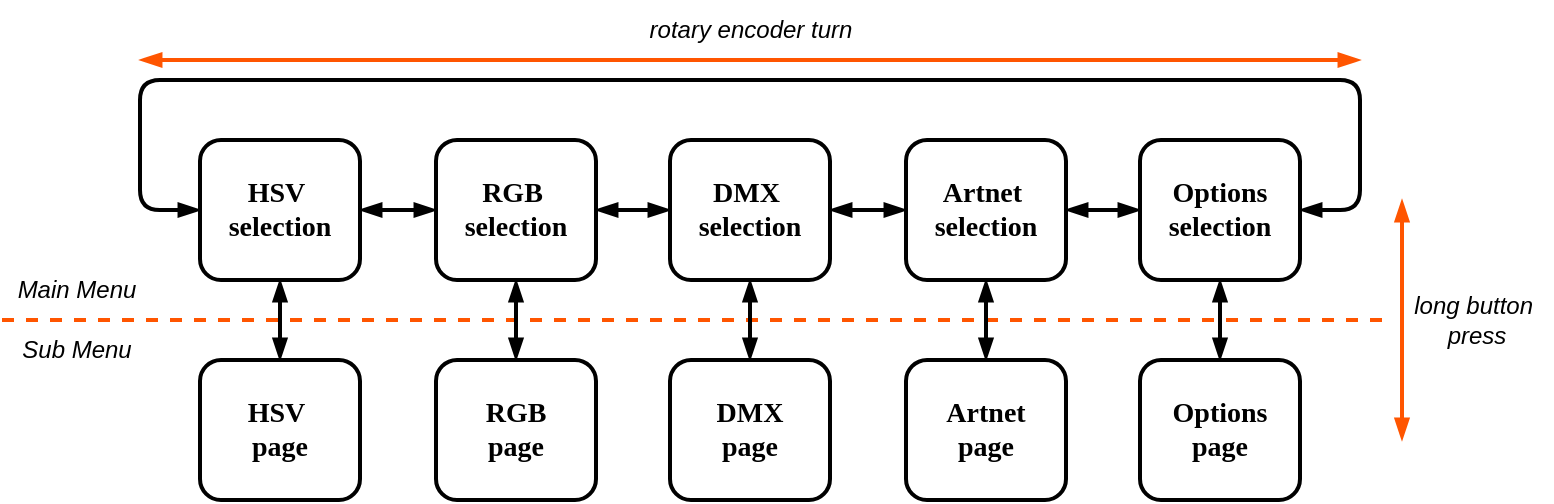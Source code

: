 <mxfile version="26.2.1">
  <diagram id="qcBDv-2WnwcXJgkHyWYu" name="Page-1">
    <mxGraphModel dx="1426" dy="761" grid="1" gridSize="5" guides="1" tooltips="1" connect="1" arrows="1" fold="1" page="1" pageScale="1" pageWidth="827" pageHeight="1169" math="0" shadow="0">
      <root>
        <mxCell id="0" />
        <mxCell id="1" parent="0" />
        <mxCell id="YVrfe4DyrxrAW1pIWyqc-10" style="edgeStyle=orthogonalEdgeStyle;rounded=0;orthogonalLoop=1;jettySize=auto;html=1;exitX=1;exitY=0.5;exitDx=0;exitDy=0;entryX=0;entryY=0.5;entryDx=0;entryDy=0;startArrow=blockThin;startFill=1;endArrow=blockThin;endFill=1;strokeWidth=2;" edge="1" parent="1" source="YVrfe4DyrxrAW1pIWyqc-1" target="YVrfe4DyrxrAW1pIWyqc-6">
          <mxGeometry relative="1" as="geometry" />
        </mxCell>
        <mxCell id="YVrfe4DyrxrAW1pIWyqc-1" value="DMX&amp;nbsp;&lt;div&gt;selection&lt;/div&gt;" style="rounded=1;whiteSpace=wrap;html=1;strokeWidth=2;fontFamily=Times New Roman;fontSize=14;fontStyle=1" vertex="1" parent="1">
          <mxGeometry x="374" y="90" width="80" height="70" as="geometry" />
        </mxCell>
        <mxCell id="YVrfe4DyrxrAW1pIWyqc-2" style="edgeStyle=orthogonalEdgeStyle;rounded=1;orthogonalLoop=1;jettySize=auto;html=1;curved=0;strokeWidth=2;endArrow=blockThin;endFill=1;exitX=1;exitY=0.5;exitDx=0;exitDy=0;fontFamily=Times New Roman;fontSize=14;entryX=0;entryY=0.5;entryDx=0;entryDy=0;startArrow=blockThin;startFill=1;" edge="1" parent="1" source="YVrfe4DyrxrAW1pIWyqc-7" target="YVrfe4DyrxrAW1pIWyqc-5">
          <mxGeometry relative="1" as="geometry">
            <mxPoint x="282" y="276" as="sourcePoint" />
            <mxPoint x="169" y="221" as="targetPoint" />
            <Array as="points">
              <mxPoint x="719" y="125" />
              <mxPoint x="719" y="60" />
              <mxPoint x="109" y="60" />
              <mxPoint x="109" y="125" />
            </Array>
          </mxGeometry>
        </mxCell>
        <mxCell id="YVrfe4DyrxrAW1pIWyqc-9" style="edgeStyle=orthogonalEdgeStyle;rounded=0;orthogonalLoop=1;jettySize=auto;html=1;exitX=1;exitY=0.5;exitDx=0;exitDy=0;entryX=0;entryY=0.5;entryDx=0;entryDy=0;startArrow=blockThin;startFill=1;endArrow=blockThin;endFill=1;strokeWidth=2;" edge="1" parent="1" source="YVrfe4DyrxrAW1pIWyqc-4" target="YVrfe4DyrxrAW1pIWyqc-1">
          <mxGeometry relative="1" as="geometry" />
        </mxCell>
        <mxCell id="YVrfe4DyrxrAW1pIWyqc-4" value="RGB&amp;nbsp;&lt;div&gt;selection&lt;/div&gt;" style="rounded=1;whiteSpace=wrap;html=1;strokeWidth=2;fontFamily=Times New Roman;fontSize=14;fontStyle=1" vertex="1" parent="1">
          <mxGeometry x="257" y="90" width="80" height="70" as="geometry" />
        </mxCell>
        <mxCell id="YVrfe4DyrxrAW1pIWyqc-8" style="edgeStyle=orthogonalEdgeStyle;rounded=0;orthogonalLoop=1;jettySize=auto;html=1;exitX=1;exitY=0.5;exitDx=0;exitDy=0;entryX=0;entryY=0.5;entryDx=0;entryDy=0;startArrow=blockThin;startFill=1;endArrow=blockThin;endFill=1;strokeWidth=2;" edge="1" parent="1" source="YVrfe4DyrxrAW1pIWyqc-5" target="YVrfe4DyrxrAW1pIWyqc-4">
          <mxGeometry relative="1" as="geometry" />
        </mxCell>
        <mxCell id="YVrfe4DyrxrAW1pIWyqc-5" value="HSV&amp;nbsp;&lt;div&gt;selection&lt;/div&gt;" style="rounded=1;whiteSpace=wrap;html=1;strokeWidth=2;fontFamily=Times New Roman;fontSize=14;fontStyle=1" vertex="1" parent="1">
          <mxGeometry x="139" y="90" width="80" height="70" as="geometry" />
        </mxCell>
        <mxCell id="YVrfe4DyrxrAW1pIWyqc-11" style="edgeStyle=orthogonalEdgeStyle;rounded=0;orthogonalLoop=1;jettySize=auto;html=1;exitX=1;exitY=0.5;exitDx=0;exitDy=0;entryX=0;entryY=0.5;entryDx=0;entryDy=0;startArrow=blockThin;startFill=1;endArrow=blockThin;endFill=1;strokeWidth=2;" edge="1" parent="1" source="YVrfe4DyrxrAW1pIWyqc-6" target="YVrfe4DyrxrAW1pIWyqc-7">
          <mxGeometry relative="1" as="geometry" />
        </mxCell>
        <mxCell id="YVrfe4DyrxrAW1pIWyqc-6" value="Artnet&amp;nbsp;&lt;div&gt;selection&lt;/div&gt;" style="rounded=1;whiteSpace=wrap;html=1;strokeWidth=2;fontFamily=Times New Roman;fontSize=14;fontStyle=1" vertex="1" parent="1">
          <mxGeometry x="492" y="90" width="80" height="70" as="geometry" />
        </mxCell>
        <mxCell id="YVrfe4DyrxrAW1pIWyqc-7" value="Options&lt;div&gt;selection&lt;/div&gt;" style="rounded=1;whiteSpace=wrap;html=1;strokeWidth=2;fontFamily=Times New Roman;fontSize=14;fontStyle=1" vertex="1" parent="1">
          <mxGeometry x="609" y="90" width="80" height="70" as="geometry" />
        </mxCell>
        <mxCell id="YVrfe4DyrxrAW1pIWyqc-12" value="" style="endArrow=blockThin;startArrow=blockThin;html=1;rounded=0;startFill=1;endFill=1;strokeWidth=2;strokeColor=light-dark(#FF5500,#FF5500);" edge="1" parent="1">
          <mxGeometry width="50" height="50" relative="1" as="geometry">
            <mxPoint x="109" y="50" as="sourcePoint" />
            <mxPoint x="719" y="50" as="targetPoint" />
          </mxGeometry>
        </mxCell>
        <mxCell id="YVrfe4DyrxrAW1pIWyqc-13" value="rotary encoder turn" style="text;html=1;align=center;verticalAlign=middle;whiteSpace=wrap;rounded=0;fontStyle=2" vertex="1" parent="1">
          <mxGeometry x="346.5" y="20" width="135" height="30" as="geometry" />
        </mxCell>
        <mxCell id="YVrfe4DyrxrAW1pIWyqc-15" value="HSV&amp;nbsp;&lt;div&gt;page&lt;/div&gt;" style="rounded=1;whiteSpace=wrap;html=1;strokeWidth=2;fontFamily=Times New Roman;fontSize=14;fontStyle=1" vertex="1" parent="1">
          <mxGeometry x="139" y="200" width="80" height="70" as="geometry" />
        </mxCell>
        <mxCell id="YVrfe4DyrxrAW1pIWyqc-17" value="RGB&lt;div&gt;page&lt;/div&gt;" style="rounded=1;whiteSpace=wrap;html=1;strokeWidth=2;fontFamily=Times New Roman;fontSize=14;fontStyle=1" vertex="1" parent="1">
          <mxGeometry x="257" y="200" width="80" height="70" as="geometry" />
        </mxCell>
        <mxCell id="YVrfe4DyrxrAW1pIWyqc-19" value="DMX&lt;div&gt;page&lt;/div&gt;" style="rounded=1;whiteSpace=wrap;html=1;strokeWidth=2;fontFamily=Times New Roman;fontSize=14;fontStyle=1" vertex="1" parent="1">
          <mxGeometry x="374" y="200" width="80" height="70" as="geometry" />
        </mxCell>
        <mxCell id="YVrfe4DyrxrAW1pIWyqc-21" value="Artnet&lt;div&gt;page&lt;/div&gt;" style="rounded=1;whiteSpace=wrap;html=1;strokeWidth=2;fontFamily=Times New Roman;fontSize=14;fontStyle=1" vertex="1" parent="1">
          <mxGeometry x="492" y="200" width="80" height="70" as="geometry" />
        </mxCell>
        <mxCell id="YVrfe4DyrxrAW1pIWyqc-23" value="&lt;div&gt;Options&lt;/div&gt;&lt;div&gt;page&lt;/div&gt;" style="rounded=1;whiteSpace=wrap;html=1;strokeWidth=2;fontFamily=Times New Roman;fontSize=14;fontStyle=1" vertex="1" parent="1">
          <mxGeometry x="609" y="200" width="80" height="70" as="geometry" />
        </mxCell>
        <mxCell id="YVrfe4DyrxrAW1pIWyqc-24" value="" style="endArrow=none;dashed=1;html=1;rounded=0;strokeWidth=2;strokeColor=light-dark(#FF5500,#FF5500);" edge="1" parent="1">
          <mxGeometry width="50" height="50" relative="1" as="geometry">
            <mxPoint x="40" y="180" as="sourcePoint" />
            <mxPoint x="730" y="180" as="targetPoint" />
          </mxGeometry>
        </mxCell>
        <mxCell id="YVrfe4DyrxrAW1pIWyqc-25" value="Main Menu" style="text;html=1;align=center;verticalAlign=middle;whiteSpace=wrap;rounded=0;fontStyle=2" vertex="1" parent="1">
          <mxGeometry x="40" y="150" width="75" height="30" as="geometry" />
        </mxCell>
        <mxCell id="YVrfe4DyrxrAW1pIWyqc-26" value="Sub Menu" style="text;html=1;align=center;verticalAlign=middle;whiteSpace=wrap;rounded=0;fontStyle=2" vertex="1" parent="1">
          <mxGeometry x="40" y="180" width="75" height="30" as="geometry" />
        </mxCell>
        <mxCell id="YVrfe4DyrxrAW1pIWyqc-27" value="" style="endArrow=blockThin;startArrow=blockThin;html=1;rounded=0;startFill=1;endFill=1;strokeWidth=2;strokeColor=light-dark(#FF5500,#FF5500);" edge="1" parent="1">
          <mxGeometry width="50" height="50" relative="1" as="geometry">
            <mxPoint x="740" y="120" as="sourcePoint" />
            <mxPoint x="740" y="240" as="targetPoint" />
          </mxGeometry>
        </mxCell>
        <mxCell id="YVrfe4DyrxrAW1pIWyqc-28" value="long&amp;nbsp;&lt;span style=&quot;background-color: transparent; color: light-dark(rgb(0, 0, 0), rgb(255, 255, 255));&quot;&gt;button&amp;nbsp;&lt;/span&gt;&lt;div&gt;&lt;div&gt;press&lt;/div&gt;&lt;/div&gt;" style="text;html=1;align=center;verticalAlign=middle;whiteSpace=wrap;rounded=0;fontStyle=2" vertex="1" parent="1">
          <mxGeometry x="740" y="165" width="75" height="30" as="geometry" />
        </mxCell>
        <mxCell id="YVrfe4DyrxrAW1pIWyqc-14" style="edgeStyle=orthogonalEdgeStyle;rounded=0;orthogonalLoop=1;jettySize=auto;html=1;exitX=0.5;exitY=1;exitDx=0;exitDy=0;startArrow=blockThin;startFill=1;endArrow=blockThin;endFill=1;strokeWidth=2;entryX=0.5;entryY=0;entryDx=0;entryDy=0;" edge="1" parent="1" source="YVrfe4DyrxrAW1pIWyqc-5" target="YVrfe4DyrxrAW1pIWyqc-15">
          <mxGeometry relative="1" as="geometry">
            <mxPoint x="229" y="135" as="sourcePoint" />
            <mxPoint x="179" y="210" as="targetPoint" />
          </mxGeometry>
        </mxCell>
        <mxCell id="YVrfe4DyrxrAW1pIWyqc-16" style="edgeStyle=orthogonalEdgeStyle;rounded=0;orthogonalLoop=1;jettySize=auto;html=1;exitX=0.5;exitY=1;exitDx=0;exitDy=0;startArrow=blockThin;startFill=1;endArrow=blockThin;endFill=1;strokeWidth=2;entryX=0.5;entryY=0;entryDx=0;entryDy=0;" edge="1" parent="1" source="YVrfe4DyrxrAW1pIWyqc-4" target="YVrfe4DyrxrAW1pIWyqc-17">
          <mxGeometry relative="1" as="geometry">
            <mxPoint x="297" y="160" as="sourcePoint" />
            <mxPoint x="297" y="210" as="targetPoint" />
          </mxGeometry>
        </mxCell>
        <mxCell id="YVrfe4DyrxrAW1pIWyqc-18" style="edgeStyle=orthogonalEdgeStyle;rounded=0;orthogonalLoop=1;jettySize=auto;html=1;exitX=0.5;exitY=1;exitDx=0;exitDy=0;startArrow=blockThin;startFill=1;endArrow=blockThin;endFill=1;strokeWidth=2;entryX=0.5;entryY=0;entryDx=0;entryDy=0;" edge="1" parent="1" source="YVrfe4DyrxrAW1pIWyqc-1" target="YVrfe4DyrxrAW1pIWyqc-19">
          <mxGeometry relative="1" as="geometry">
            <mxPoint x="414" y="160" as="sourcePoint" />
            <mxPoint x="414" y="210" as="targetPoint" />
          </mxGeometry>
        </mxCell>
        <mxCell id="YVrfe4DyrxrAW1pIWyqc-20" style="edgeStyle=orthogonalEdgeStyle;rounded=0;orthogonalLoop=1;jettySize=auto;html=1;exitX=0.5;exitY=1;exitDx=0;exitDy=0;startArrow=blockThin;startFill=1;endArrow=blockThin;endFill=1;strokeWidth=2;entryX=0.5;entryY=0;entryDx=0;entryDy=0;" edge="1" parent="1" source="YVrfe4DyrxrAW1pIWyqc-6" target="YVrfe4DyrxrAW1pIWyqc-21">
          <mxGeometry relative="1" as="geometry">
            <mxPoint x="532" y="160" as="sourcePoint" />
            <mxPoint x="532" y="210" as="targetPoint" />
          </mxGeometry>
        </mxCell>
        <mxCell id="YVrfe4DyrxrAW1pIWyqc-22" style="edgeStyle=orthogonalEdgeStyle;rounded=0;orthogonalLoop=1;jettySize=auto;html=1;exitX=0.5;exitY=1;exitDx=0;exitDy=0;startArrow=blockThin;startFill=1;endArrow=blockThin;endFill=1;strokeWidth=2;entryX=0.5;entryY=0;entryDx=0;entryDy=0;" edge="1" parent="1" source="YVrfe4DyrxrAW1pIWyqc-7" target="YVrfe4DyrxrAW1pIWyqc-23">
          <mxGeometry relative="1" as="geometry">
            <mxPoint x="649" y="160" as="sourcePoint" />
            <mxPoint x="649" y="210" as="targetPoint" />
          </mxGeometry>
        </mxCell>
      </root>
    </mxGraphModel>
  </diagram>
</mxfile>
